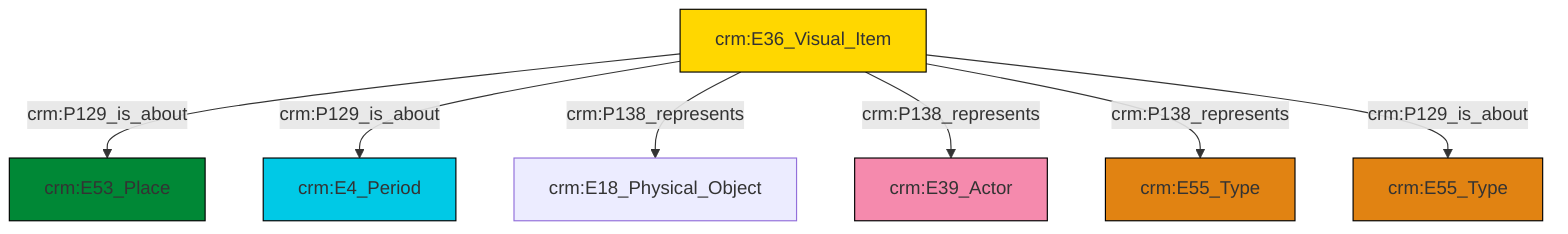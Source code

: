 graph TD
classDef Literal fill:#f2f2f2,stroke:#000000;
classDef CRM_Entity fill:#FFFFFF,stroke:#000000;
classDef Temporal_Entity fill:#00C9E6, stroke:#000000;
classDef Type fill:#E18312, stroke:#000000;
classDef Time-Span fill:#2C9C91, stroke:#000000;
classDef Appellation fill:#FFEB7F, stroke:#000000;
classDef Place fill:#008836, stroke:#000000;
classDef Persistent_Item fill:#B266B2, stroke:#000000;
classDef Conceptual_Object fill:#FFD700, stroke:#000000;
classDef Physical_Thing fill:#D2B48C, stroke:#000000;
classDef Actor fill:#f58aad, stroke:#000000;
classDef PC_Classes fill:#4ce600, stroke:#000000;
classDef Multi fill:#cccccc,stroke:#000000;

2["crm:E36_Visual_Item"]:::Conceptual_Object -->|crm:P129_is_about| 0["crm:E53_Place"]:::Place
2["crm:E36_Visual_Item"]:::Conceptual_Object -->|crm:P129_is_about| 3["crm:E4_Period"]:::Temporal_Entity
2["crm:E36_Visual_Item"]:::Conceptual_Object -->|crm:P138_represents| 10["crm:E18_Physical_Object"]:::Default
2["crm:E36_Visual_Item"]:::Conceptual_Object -->|crm:P138_represents| 11["crm:E39_Actor"]:::Actor
2["crm:E36_Visual_Item"]:::Conceptual_Object -->|crm:P138_represents| 7["crm:E55_Type"]:::Type
2["crm:E36_Visual_Item"]:::Conceptual_Object -->|crm:P129_is_about| 5["crm:E55_Type"]:::Type